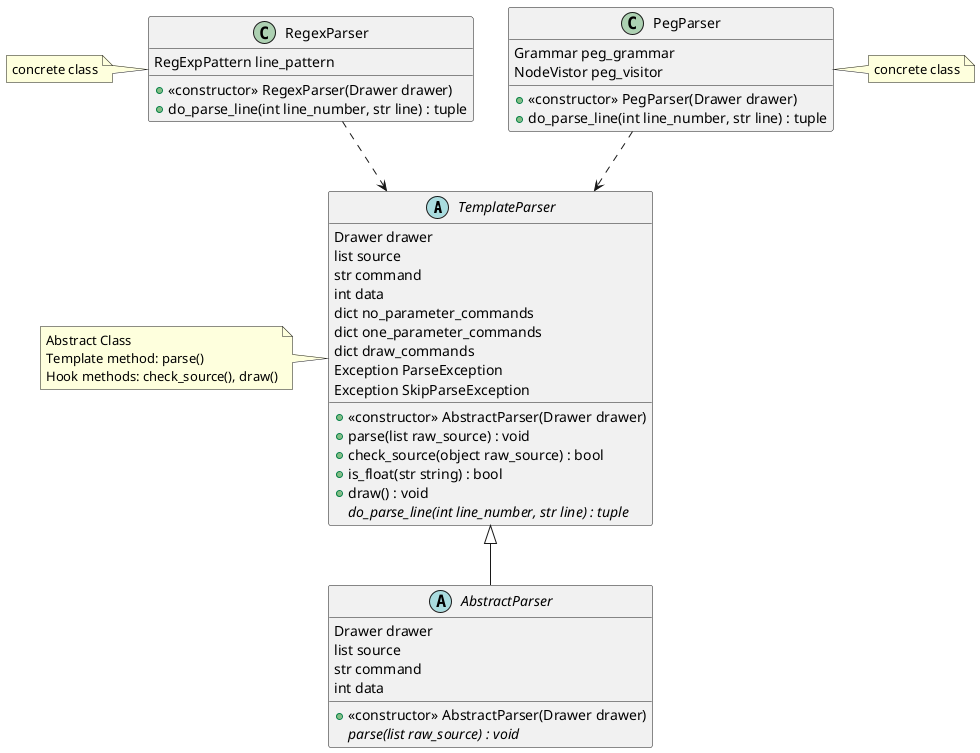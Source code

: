 @startuml


' implements abstract class
TemplateParser <|-- AbstractParser

RegexParser ..> TemplateParser
PegParser ..> TemplateParser

abstract class AbstractParser {
    Drawer drawer
    list source
    str command
    int data
    + <<constructor >> AbstractParser(Drawer drawer)
    {abstract} parse(list raw_source) : void
}

abstract class TemplateParser {
    Drawer drawer
    list source
    str command
    int data
    dict no_parameter_commands
    dict one_parameter_commands
    dict draw_commands
    Exception ParseException
    Exception SkipParseException

    + <<constructor >> AbstractParser(Drawer drawer)
    + parse(list raw_source) : void
    + check_source(object raw_source) : bool
    + is_float(str string) : bool
    + draw() : void
    {abstract} do_parse_line(int line_number, str line) : tuple
}
note left: Abstract Class\nTemplate method: parse()\nHook methods: check_source(), draw()


class RegexParser {
    RegExpPattern line_pattern
    + <<constructor >> RegexParser(Drawer drawer)
    + do_parse_line(int line_number, str line) : tuple
}
note left: concrete class

class PegParser {
    Grammar peg_grammar
    NodeVistor peg_visitor
    + <<constructor >> PegParser(Drawer drawer)
    + do_parse_line(int line_number, str line) : tuple
}
note right: concrete class
@enduml
